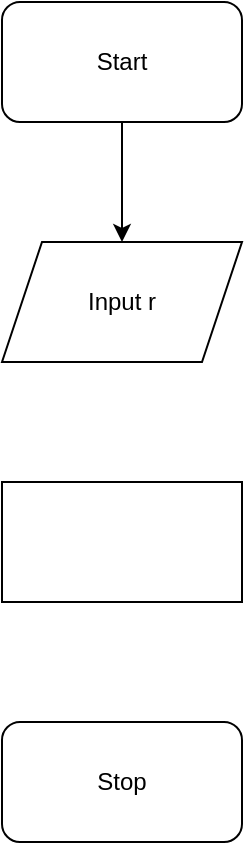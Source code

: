<mxfile version="21.5.0" type="github">
  <diagram name="Page-1" id="DmjP-G-152aT6mbpHpDB">
    <mxGraphModel dx="1050" dy="573" grid="1" gridSize="10" guides="1" tooltips="1" connect="1" arrows="1" fold="1" page="1" pageScale="1" pageWidth="850" pageHeight="1100" math="0" shadow="0">
      <root>
        <mxCell id="0" />
        <mxCell id="1" parent="0" />
        <mxCell id="por1lRUXDoNyYHkv7QNP-2" style="edgeStyle=orthogonalEdgeStyle;rounded=0;orthogonalLoop=1;jettySize=auto;html=1;" edge="1" parent="1" source="gQIG1iborJwVGqpYCtXM-1" target="por1lRUXDoNyYHkv7QNP-1">
          <mxGeometry relative="1" as="geometry" />
        </mxCell>
        <mxCell id="gQIG1iborJwVGqpYCtXM-1" value="Start" style="rounded=1;whiteSpace=wrap;html=1;" parent="1" vertex="1">
          <mxGeometry x="365" y="120" width="120" height="60" as="geometry" />
        </mxCell>
        <mxCell id="gQIG1iborJwVGqpYCtXM-2" value="Stop" style="rounded=1;whiteSpace=wrap;html=1;" parent="1" vertex="1">
          <mxGeometry x="365" y="480" width="120" height="60" as="geometry" />
        </mxCell>
        <mxCell id="por1lRUXDoNyYHkv7QNP-1" value="Input r" style="shape=parallelogram;perimeter=parallelogramPerimeter;whiteSpace=wrap;html=1;fixedSize=1;" vertex="1" parent="1">
          <mxGeometry x="365" y="240" width="120" height="60" as="geometry" />
        </mxCell>
        <mxCell id="por1lRUXDoNyYHkv7QNP-3" value="" style="rounded=0;whiteSpace=wrap;html=1;" vertex="1" parent="1">
          <mxGeometry x="365" y="360" width="120" height="60" as="geometry" />
        </mxCell>
      </root>
    </mxGraphModel>
  </diagram>
</mxfile>
